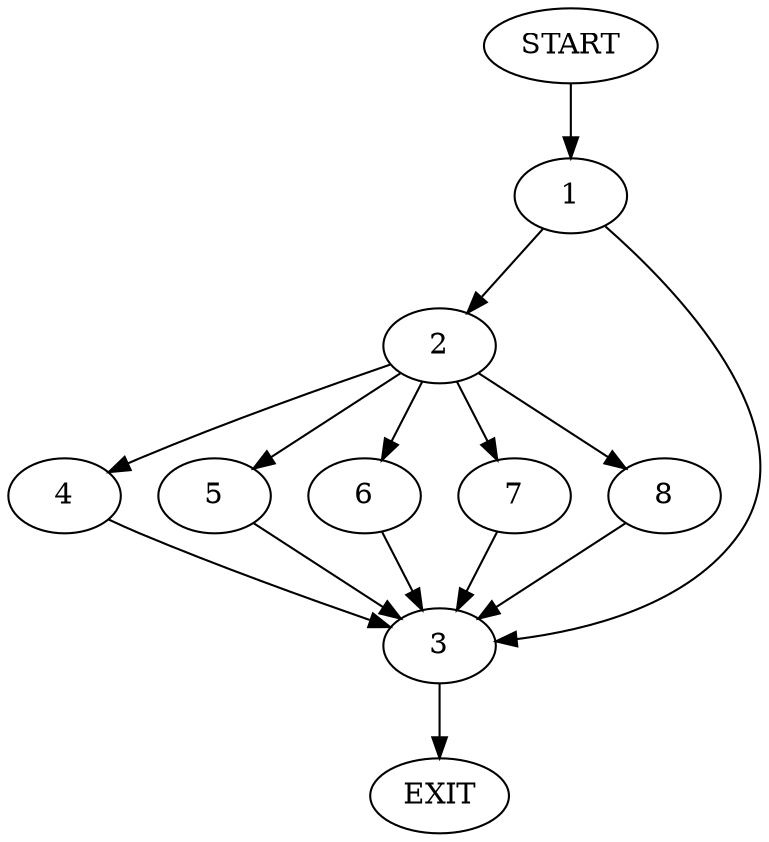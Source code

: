 digraph {
0 [label="START"]
9 [label="EXIT"]
0 -> 1
1 -> 2
1 -> 3
3 -> 9
2 -> 4
2 -> 5
2 -> 6
2 -> 7
2 -> 8
5 -> 3
7 -> 3
6 -> 3
4 -> 3
8 -> 3
}
